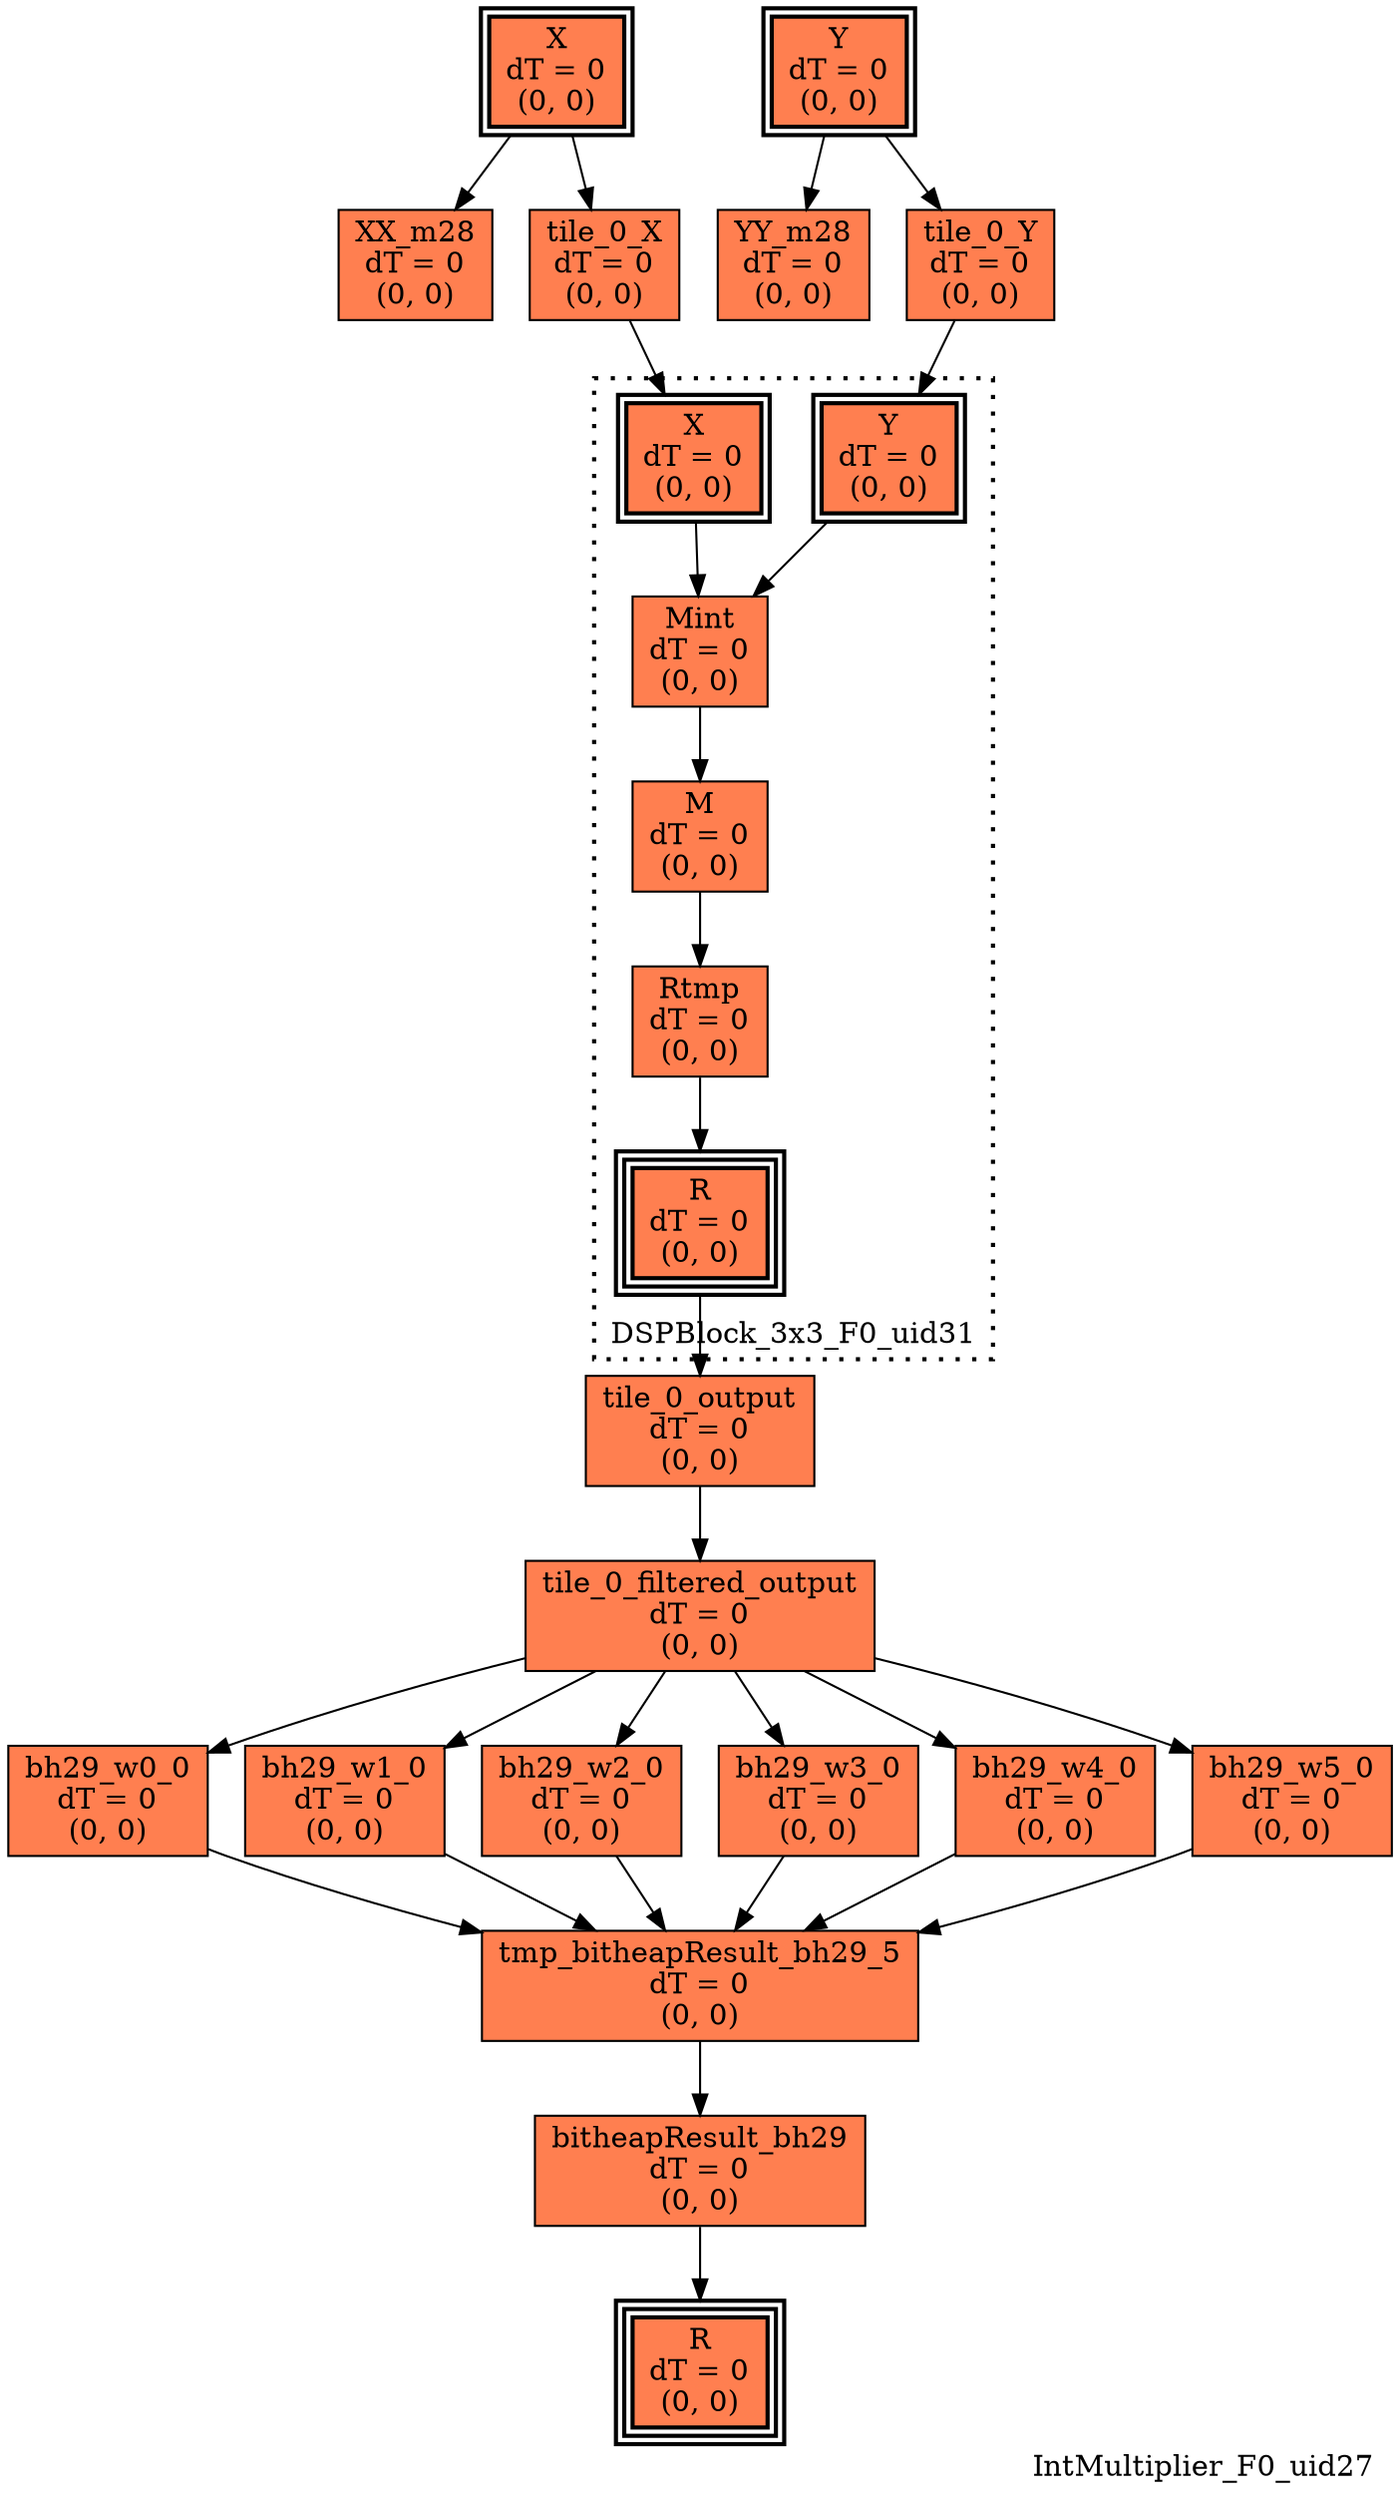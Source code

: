 digraph IntMultiplier_F0_uid27
{
	//graph drawing options
	label=IntMultiplier_F0_uid27;
	labelloc=bottom;
	labeljust=right;
	ratio=auto;
	nodesep=0.25;
	ranksep=0.5;

	//input/output signals of operator IntMultiplier_F0_uid27
	X__IntMultiplier_F0_uid27 [ label="X\ndT = 0\n(0, 0)", shape=box, color=black, style="bold, filled", fillcolor=coral, peripheries=2 ];
	Y__IntMultiplier_F0_uid27 [ label="Y\ndT = 0\n(0, 0)", shape=box, color=black, style="bold, filled", fillcolor=coral, peripheries=2 ];
	R__IntMultiplier_F0_uid27 [ label="R\ndT = 0\n(0, 0)", shape=box, color=black, style="bold, filled", fillcolor=coral, peripheries=3 ];
	{rank=same X__IntMultiplier_F0_uid27, Y__IntMultiplier_F0_uid27};
	{rank=same R__IntMultiplier_F0_uid27};
	//internal signals of operator IntMultiplier_F0_uid27
	XX_m28__IntMultiplier_F0_uid27 [ label="XX_m28\ndT = 0\n(0, 0)", shape=box, color=black, style=filled, fillcolor=coral, peripheries=1 ];
	YY_m28__IntMultiplier_F0_uid27 [ label="YY_m28\ndT = 0\n(0, 0)", shape=box, color=black, style=filled, fillcolor=coral, peripheries=1 ];
	tile_0_X__IntMultiplier_F0_uid27 [ label="tile_0_X\ndT = 0\n(0, 0)", shape=box, color=black, style=filled, fillcolor=coral, peripheries=1 ];
	tile_0_Y__IntMultiplier_F0_uid27 [ label="tile_0_Y\ndT = 0\n(0, 0)", shape=box, color=black, style=filled, fillcolor=coral, peripheries=1 ];
	tile_0_output__IntMultiplier_F0_uid27 [ label="tile_0_output\ndT = 0\n(0, 0)", shape=box, color=black, style=filled, fillcolor=coral, peripheries=1 ];
	tile_0_filtered_output__IntMultiplier_F0_uid27 [ label="tile_0_filtered_output\ndT = 0\n(0, 0)", shape=box, color=black, style=filled, fillcolor=coral, peripheries=1 ];
	bh29_w0_0__IntMultiplier_F0_uid27 [ label="bh29_w0_0\ndT = 0\n(0, 0)", shape=box, color=black, style=filled, fillcolor=coral, peripheries=1 ];
	bh29_w1_0__IntMultiplier_F0_uid27 [ label="bh29_w1_0\ndT = 0\n(0, 0)", shape=box, color=black, style=filled, fillcolor=coral, peripheries=1 ];
	bh29_w2_0__IntMultiplier_F0_uid27 [ label="bh29_w2_0\ndT = 0\n(0, 0)", shape=box, color=black, style=filled, fillcolor=coral, peripheries=1 ];
	bh29_w3_0__IntMultiplier_F0_uid27 [ label="bh29_w3_0\ndT = 0\n(0, 0)", shape=box, color=black, style=filled, fillcolor=coral, peripheries=1 ];
	bh29_w4_0__IntMultiplier_F0_uid27 [ label="bh29_w4_0\ndT = 0\n(0, 0)", shape=box, color=black, style=filled, fillcolor=coral, peripheries=1 ];
	bh29_w5_0__IntMultiplier_F0_uid27 [ label="bh29_w5_0\ndT = 0\n(0, 0)", shape=box, color=black, style=filled, fillcolor=coral, peripheries=1 ];
	tmp_bitheapResult_bh29_5__IntMultiplier_F0_uid27 [ label="tmp_bitheapResult_bh29_5\ndT = 0\n(0, 0)", shape=box, color=black, style=filled, fillcolor=coral, peripheries=1 ];
	bitheapResult_bh29__IntMultiplier_F0_uid27 [ label="bitheapResult_bh29\ndT = 0\n(0, 0)", shape=box, color=black, style=filled, fillcolor=coral, peripheries=1 ];

	//subcomponents of operator IntMultiplier_F0_uid27

	subgraph cluster_DSPBlock_3x3_F0_uid31
	{
		//graph drawing options
		label=DSPBlock_3x3_F0_uid31;
		labelloc=bottom;
		labeljust=right;
		style="bold, dotted";
		ratio=auto;
		nodesep=0.25;
		ranksep=0.5;

		//input/output signals of operator DSPBlock_3x3_F0_uid31
		X__DSPBlock_3x3_F0_uid31 [ label="X\ndT = 0\n(0, 0)", shape=box, color=black, style="bold, filled", fillcolor=coral, peripheries=2 ];
		Y__DSPBlock_3x3_F0_uid31 [ label="Y\ndT = 0\n(0, 0)", shape=box, color=black, style="bold, filled", fillcolor=coral, peripheries=2 ];
		R__DSPBlock_3x3_F0_uid31 [ label="R\ndT = 0\n(0, 0)", shape=box, color=black, style="bold, filled", fillcolor=coral, peripheries=3 ];
		{rank=same X__DSPBlock_3x3_F0_uid31, Y__DSPBlock_3x3_F0_uid31};
		{rank=same R__DSPBlock_3x3_F0_uid31};
		//internal signals of operator DSPBlock_3x3_F0_uid31
		Mint__DSPBlock_3x3_F0_uid31 [ label="Mint\ndT = 0\n(0, 0)", shape=box, color=black, style=filled, fillcolor=coral, peripheries=1 ];
		M__DSPBlock_3x3_F0_uid31 [ label="M\ndT = 0\n(0, 0)", shape=box, color=black, style=filled, fillcolor=coral, peripheries=1 ];
		Rtmp__DSPBlock_3x3_F0_uid31 [ label="Rtmp\ndT = 0\n(0, 0)", shape=box, color=black, style=filled, fillcolor=coral, peripheries=1 ];

		//subcomponents of operator DSPBlock_3x3_F0_uid31

		//input and internal signal connections of operator DSPBlock_3x3_F0_uid31
		X__DSPBlock_3x3_F0_uid31 -> Mint__DSPBlock_3x3_F0_uid31 [ arrowhead=normal, arrowsize=1.0, arrowtail=normal, color=black, dir=forward  ];
		Y__DSPBlock_3x3_F0_uid31 -> Mint__DSPBlock_3x3_F0_uid31 [ arrowhead=normal, arrowsize=1.0, arrowtail=normal, color=black, dir=forward  ];
		Mint__DSPBlock_3x3_F0_uid31 -> M__DSPBlock_3x3_F0_uid31 [ arrowhead=normal, arrowsize=1.0, arrowtail=normal, color=black, dir=forward  ];
		M__DSPBlock_3x3_F0_uid31 -> Rtmp__DSPBlock_3x3_F0_uid31 [ arrowhead=normal, arrowsize=1.0, arrowtail=normal, color=black, dir=forward  ];
		Rtmp__DSPBlock_3x3_F0_uid31 -> R__DSPBlock_3x3_F0_uid31 [ arrowhead=normal, arrowsize=1.0, arrowtail=normal, color=black, dir=forward  ];
	}

		//output signal connections of operator DSPBlock_3x3_F0_uid31
		R__DSPBlock_3x3_F0_uid31 -> tile_0_output__IntMultiplier_F0_uid27 [ arrowhead=normal, arrowsize=1.0, arrowtail=normal, color=black, dir=forward  ];

	//input and internal signal connections of operator IntMultiplier_F0_uid27
	X__IntMultiplier_F0_uid27 -> XX_m28__IntMultiplier_F0_uid27 [ arrowhead=normal, arrowsize=1.0, arrowtail=normal, color=black, dir=forward  ];
	X__IntMultiplier_F0_uid27 -> tile_0_X__IntMultiplier_F0_uid27 [ arrowhead=normal, arrowsize=1.0, arrowtail=normal, color=black, dir=forward  ];
	Y__IntMultiplier_F0_uid27 -> YY_m28__IntMultiplier_F0_uid27 [ arrowhead=normal, arrowsize=1.0, arrowtail=normal, color=black, dir=forward  ];
	Y__IntMultiplier_F0_uid27 -> tile_0_Y__IntMultiplier_F0_uid27 [ arrowhead=normal, arrowsize=1.0, arrowtail=normal, color=black, dir=forward  ];
	tile_0_X__IntMultiplier_F0_uid27 -> X__DSPBlock_3x3_F0_uid31 [ arrowhead=normal, arrowsize=1.0, arrowtail=normal, color=black, dir=forward  ];
	tile_0_Y__IntMultiplier_F0_uid27 -> Y__DSPBlock_3x3_F0_uid31 [ arrowhead=normal, arrowsize=1.0, arrowtail=normal, color=black, dir=forward  ];
	tile_0_output__IntMultiplier_F0_uid27 -> tile_0_filtered_output__IntMultiplier_F0_uid27 [ arrowhead=normal, arrowsize=1.0, arrowtail=normal, color=black, dir=forward  ];
	tile_0_filtered_output__IntMultiplier_F0_uid27 -> bh29_w0_0__IntMultiplier_F0_uid27 [ arrowhead=normal, arrowsize=1.0, arrowtail=normal, color=black, dir=forward  ];
	tile_0_filtered_output__IntMultiplier_F0_uid27 -> bh29_w1_0__IntMultiplier_F0_uid27 [ arrowhead=normal, arrowsize=1.0, arrowtail=normal, color=black, dir=forward  ];
	tile_0_filtered_output__IntMultiplier_F0_uid27 -> bh29_w2_0__IntMultiplier_F0_uid27 [ arrowhead=normal, arrowsize=1.0, arrowtail=normal, color=black, dir=forward  ];
	tile_0_filtered_output__IntMultiplier_F0_uid27 -> bh29_w3_0__IntMultiplier_F0_uid27 [ arrowhead=normal, arrowsize=1.0, arrowtail=normal, color=black, dir=forward  ];
	tile_0_filtered_output__IntMultiplier_F0_uid27 -> bh29_w4_0__IntMultiplier_F0_uid27 [ arrowhead=normal, arrowsize=1.0, arrowtail=normal, color=black, dir=forward  ];
	tile_0_filtered_output__IntMultiplier_F0_uid27 -> bh29_w5_0__IntMultiplier_F0_uid27 [ arrowhead=normal, arrowsize=1.0, arrowtail=normal, color=black, dir=forward  ];
	bh29_w0_0__IntMultiplier_F0_uid27 -> tmp_bitheapResult_bh29_5__IntMultiplier_F0_uid27 [ arrowhead=normal, arrowsize=1.0, arrowtail=normal, color=black, dir=forward  ];
	bh29_w1_0__IntMultiplier_F0_uid27 -> tmp_bitheapResult_bh29_5__IntMultiplier_F0_uid27 [ arrowhead=normal, arrowsize=1.0, arrowtail=normal, color=black, dir=forward  ];
	bh29_w2_0__IntMultiplier_F0_uid27 -> tmp_bitheapResult_bh29_5__IntMultiplier_F0_uid27 [ arrowhead=normal, arrowsize=1.0, arrowtail=normal, color=black, dir=forward  ];
	bh29_w3_0__IntMultiplier_F0_uid27 -> tmp_bitheapResult_bh29_5__IntMultiplier_F0_uid27 [ arrowhead=normal, arrowsize=1.0, arrowtail=normal, color=black, dir=forward  ];
	bh29_w4_0__IntMultiplier_F0_uid27 -> tmp_bitheapResult_bh29_5__IntMultiplier_F0_uid27 [ arrowhead=normal, arrowsize=1.0, arrowtail=normal, color=black, dir=forward  ];
	bh29_w5_0__IntMultiplier_F0_uid27 -> tmp_bitheapResult_bh29_5__IntMultiplier_F0_uid27 [ arrowhead=normal, arrowsize=1.0, arrowtail=normal, color=black, dir=forward  ];
	tmp_bitheapResult_bh29_5__IntMultiplier_F0_uid27 -> bitheapResult_bh29__IntMultiplier_F0_uid27 [ arrowhead=normal, arrowsize=1.0, arrowtail=normal, color=black, dir=forward  ];
	bitheapResult_bh29__IntMultiplier_F0_uid27 -> R__IntMultiplier_F0_uid27 [ arrowhead=normal, arrowsize=1.0, arrowtail=normal, color=black, dir=forward  ];
}

